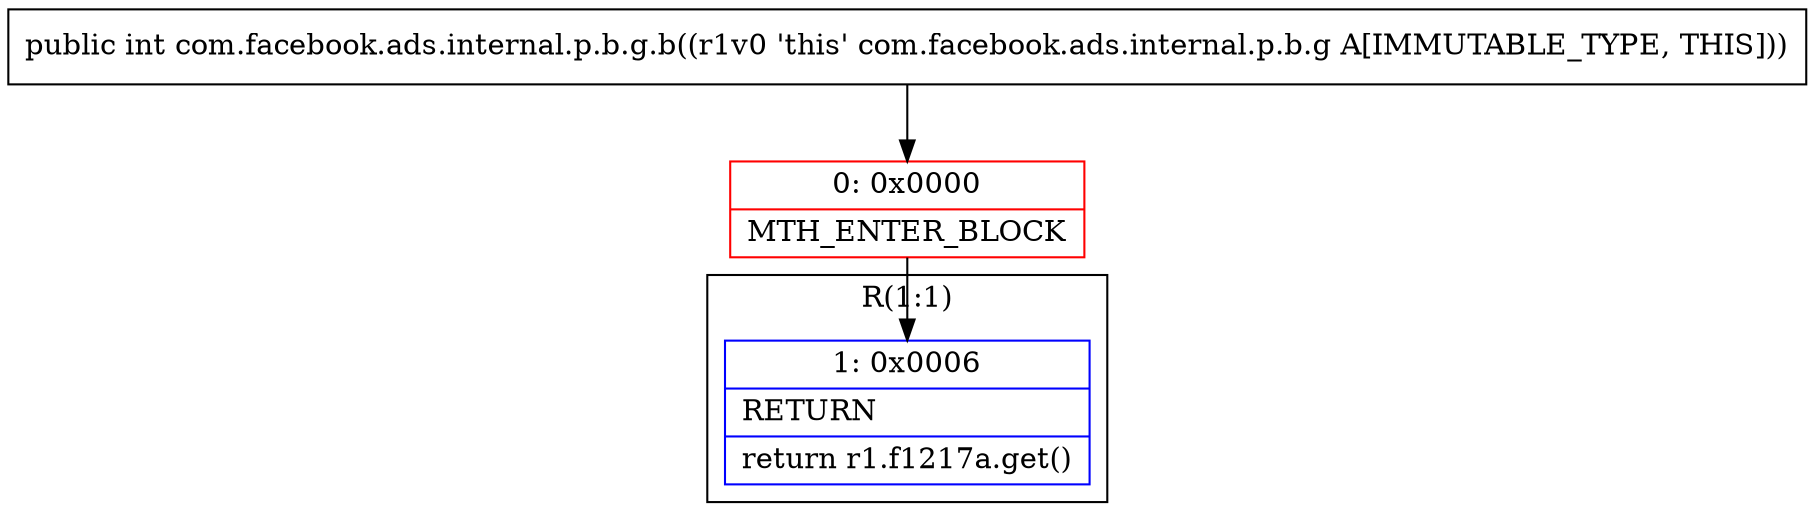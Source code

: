 digraph "CFG forcom.facebook.ads.internal.p.b.g.b()I" {
subgraph cluster_Region_1637309098 {
label = "R(1:1)";
node [shape=record,color=blue];
Node_1 [shape=record,label="{1\:\ 0x0006|RETURN\l|return r1.f1217a.get()\l}"];
}
Node_0 [shape=record,color=red,label="{0\:\ 0x0000|MTH_ENTER_BLOCK\l}"];
MethodNode[shape=record,label="{public int com.facebook.ads.internal.p.b.g.b((r1v0 'this' com.facebook.ads.internal.p.b.g A[IMMUTABLE_TYPE, THIS])) }"];
MethodNode -> Node_0;
Node_0 -> Node_1;
}

